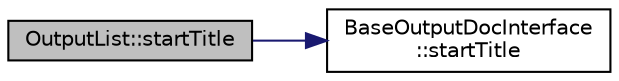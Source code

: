 digraph "OutputList::startTitle"
{
 // LATEX_PDF_SIZE
  edge [fontname="Helvetica",fontsize="10",labelfontname="Helvetica",labelfontsize="10"];
  node [fontname="Helvetica",fontsize="10",shape=record];
  rankdir="LR";
  Node1 [label="OutputList::startTitle",height=0.2,width=0.4,color="black", fillcolor="grey75", style="filled", fontcolor="black",tooltip=" "];
  Node1 -> Node2 [color="midnightblue",fontsize="10",style="solid",fontname="Helvetica"];
  Node2 [label="BaseOutputDocInterface\l::startTitle",height=0.2,width=0.4,color="black", fillcolor="white", style="filled",URL="$classBaseOutputDocInterface.html#a52507f4f611800062e6776704d3c0eaf",tooltip=" "];
}
